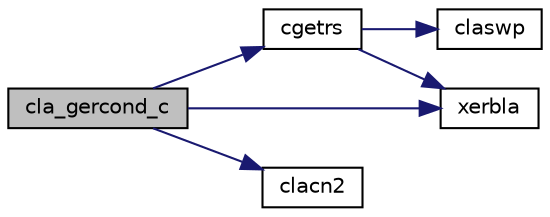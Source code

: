 digraph "cla_gercond_c"
{
 // LATEX_PDF_SIZE
  edge [fontname="Helvetica",fontsize="10",labelfontname="Helvetica",labelfontsize="10"];
  node [fontname="Helvetica",fontsize="10",shape=record];
  rankdir="LR";
  Node1 [label="cla_gercond_c",height=0.2,width=0.4,color="black", fillcolor="grey75", style="filled", fontcolor="black",tooltip="CLA_GERCOND_C computes the infinity norm condition number of op(A)*inv(diag(c)) for general matrices."];
  Node1 -> Node2 [color="midnightblue",fontsize="10",style="solid",fontname="Helvetica"];
  Node2 [label="cgetrs",height=0.2,width=0.4,color="black", fillcolor="white", style="filled",URL="$cgetrs_8f.html#a3a79ef0038488e420519c422c1a2a8f2",tooltip="CGETRS"];
  Node2 -> Node3 [color="midnightblue",fontsize="10",style="solid",fontname="Helvetica"];
  Node3 [label="claswp",height=0.2,width=0.4,color="black", fillcolor="white", style="filled",URL="$claswp_8f.html#a27858a2e2b195ef0e7121f1edb8bb9a9",tooltip="CLASWP performs a series of row interchanges on a general rectangular matrix."];
  Node2 -> Node4 [color="midnightblue",fontsize="10",style="solid",fontname="Helvetica"];
  Node4 [label="xerbla",height=0.2,width=0.4,color="black", fillcolor="white", style="filled",URL="$xerbla_8f.html#a377ee61015baf8dea7770b3a404b1c07",tooltip="XERBLA"];
  Node1 -> Node5 [color="midnightblue",fontsize="10",style="solid",fontname="Helvetica"];
  Node5 [label="clacn2",height=0.2,width=0.4,color="black", fillcolor="white", style="filled",URL="$clacn2_8f.html#ab908babe3ec3648412de15e0f8ab4479",tooltip="CLACN2 estimates the 1-norm of a square matrix, using reverse communication for evaluating matrix-vec..."];
  Node1 -> Node4 [color="midnightblue",fontsize="10",style="solid",fontname="Helvetica"];
}
